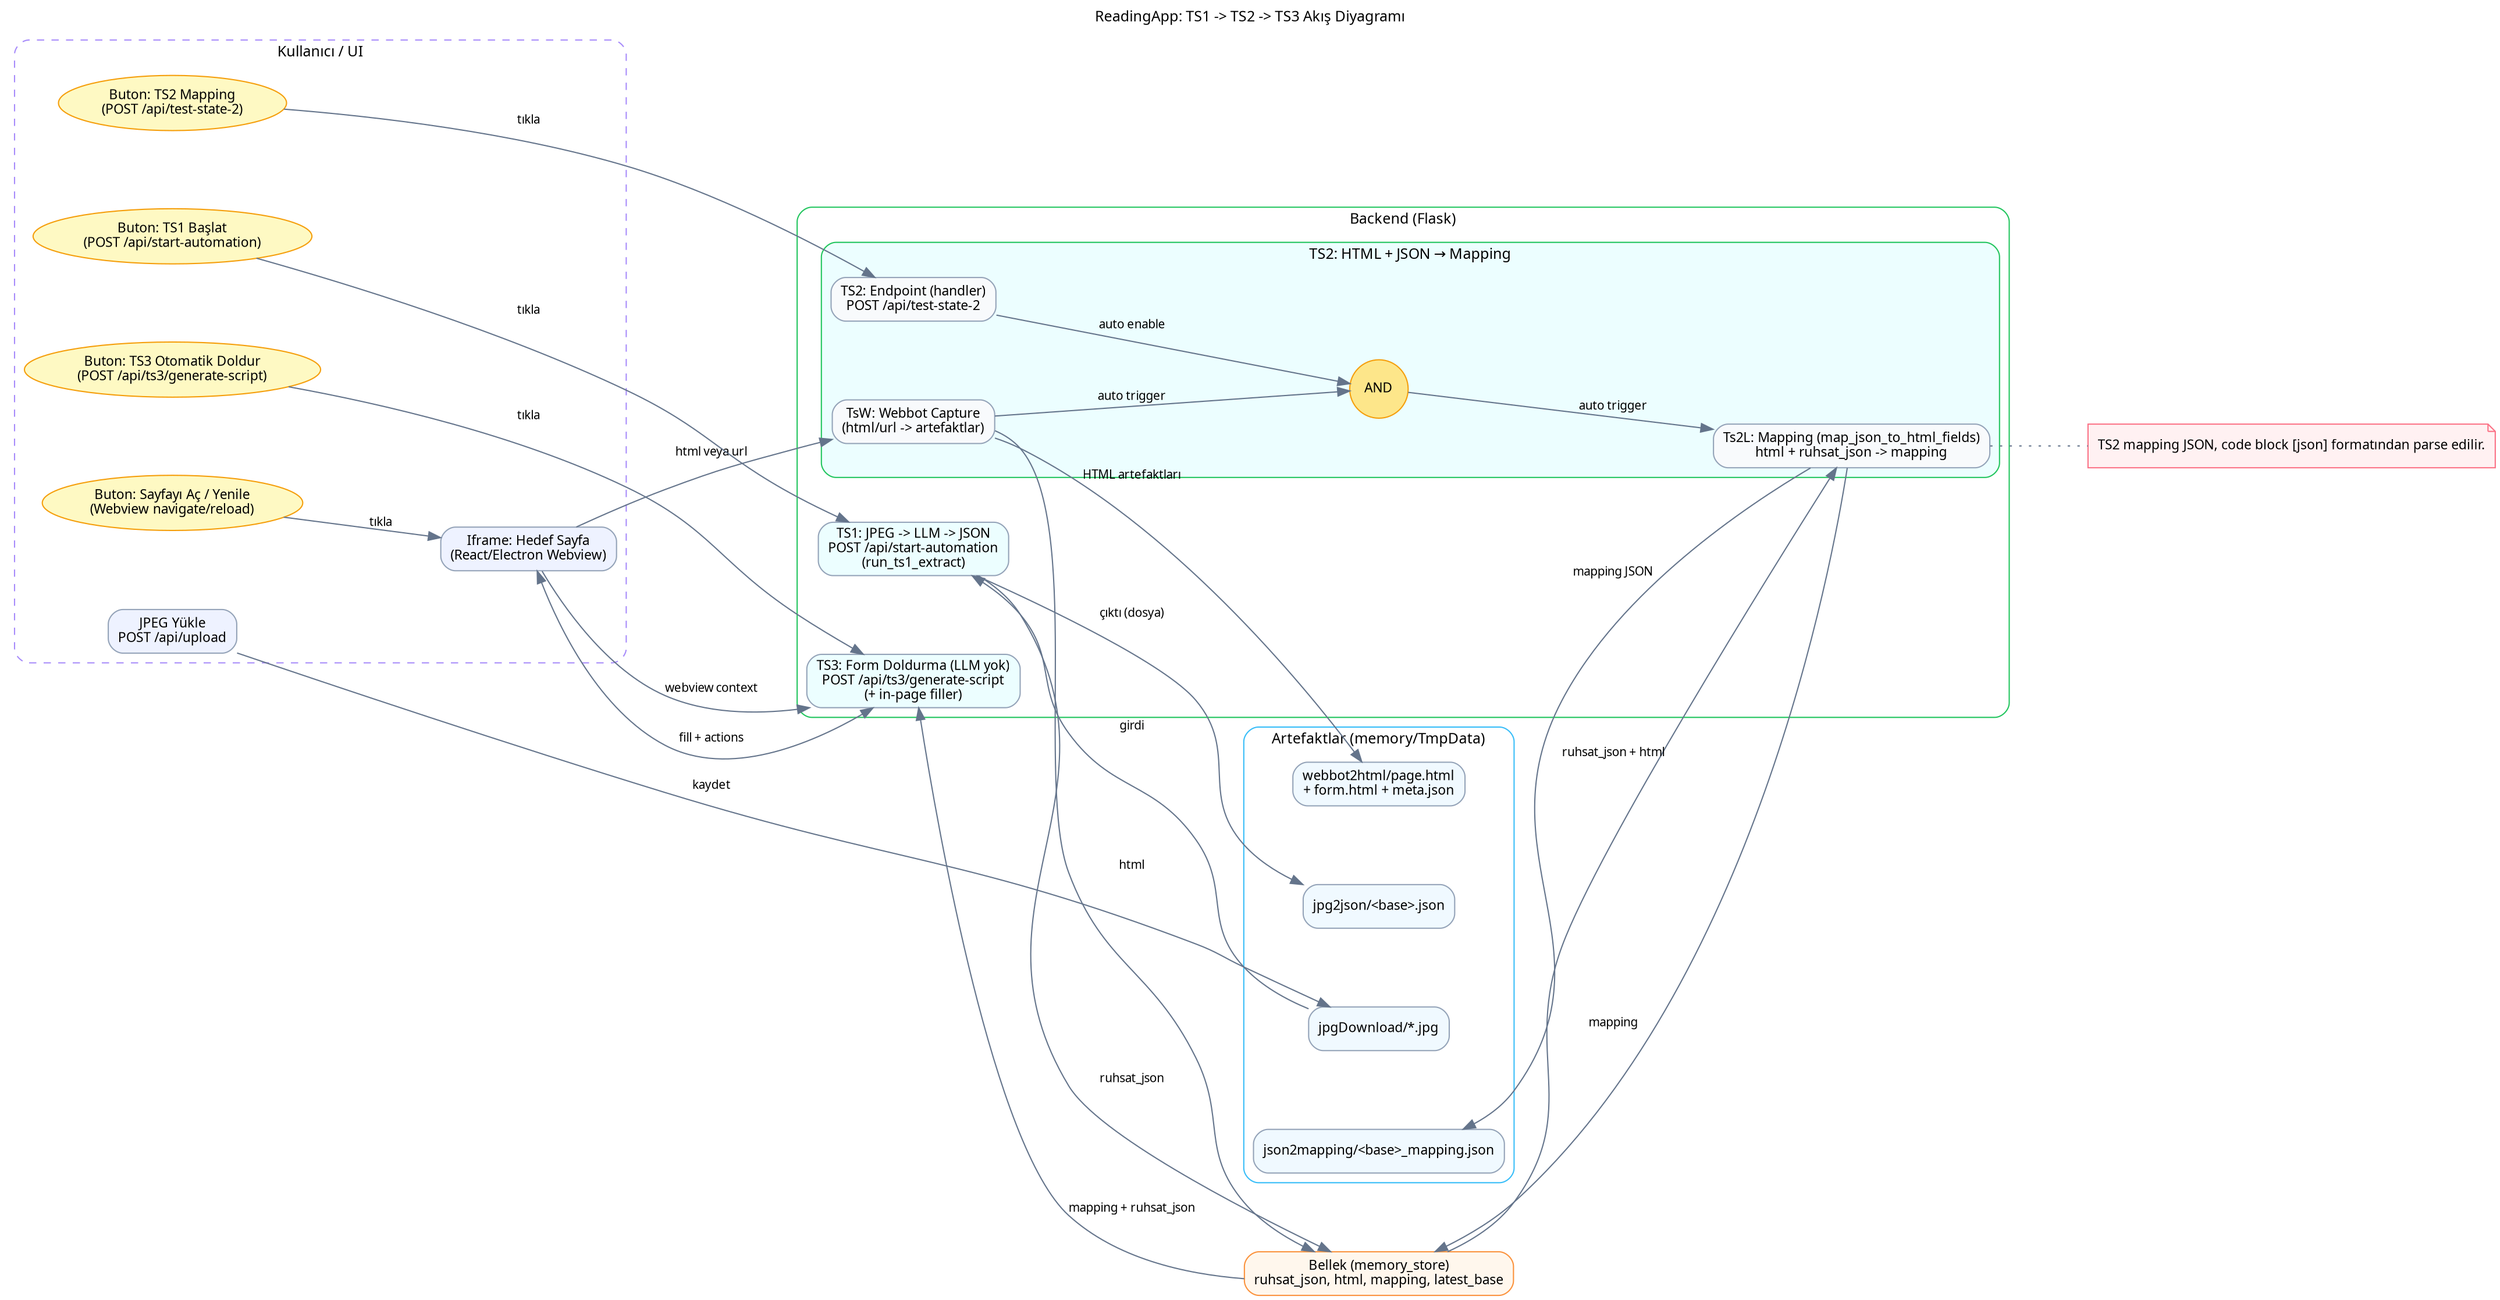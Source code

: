 digraph TS_Flow {
  rankdir=LR;
  labelloc=t;
  label="ReadingApp: TS1 -> TS2 -> TS3 Akış Diyagramı";
  fontname="Segoe UI";
  fontsize=12;
  
  /* Daha fazla boşluk için global yerleşim ayarları */
  graph [nodesep=0.9, ranksep=1.1];

  node [shape=box, style="rounded,filled", fillcolor="#f8fafc", color="#94a3b8", fontname="Segoe UI", fontsize=11];
  edge [color="#64748b", fontname="Segoe UI", fontsize=10];

  subgraph cluster_client {
    label="Kullanıcı / UI";
    style="rounded,dashed";
    color="#a78bfa";
    UploadJPEG [label="JPEG Yükle\nPOST /api/upload", shape=box, fillcolor="#eef2ff"];
  Iframe [label="Iframe: Hedef Sayfa\n(React/Electron Webview)", shape=box, fillcolor="#eef2ff"];
  /* Kullanıcı tarafından tıklanan tetikleyici butonlar */
  BtnGo  [label="Buton: Sayfayı Aç / Yenile\n(Webview navigate/reload)", shape=ellipse, fillcolor="#fef9c3", color="#f59e0b"];
  BtnTS1 [label="Buton: TS1 Başlat\n(POST /api/start-automation)", shape=ellipse, fillcolor="#fef9c3", color="#f59e0b"];
  BtnTS2 [label="Buton: TS2 Mapping\n(POST /api/test-state-2)", shape=ellipse, fillcolor="#fef9c3", color="#f59e0b"];
  BtnTS3 [label="Buton: TS3 Otomatik Doldur\n(POST /api/ts3/generate-script)", shape=ellipse, fillcolor="#fef9c3", color="#f59e0b"];
  }

  subgraph cluster_backend {
    label="Backend (Flask)";
    style=rounded;
    color="#22c55e";
  TS1 [label="TS1: JPEG -> LLM -> JSON\nPOST /api/start-automation\n(run_ts1_extract)", fillcolor="#ecfeff"];
  /* TS2 iki aşamalı yapıya ayrıldı: TsW (Webbot) ve Ts2L (Mapping) */
    subgraph cluster_ts2 {
      label="TS2: HTML + JSON → Mapping";
      style="rounded,filled";
      color="#22c55e";
    fillcolor="#ecfeff";
  TS2  [label="TS2: Endpoint (handler)\nPOST /api/test-state-2"];
  GateTS2 [label="AND", shape=circle, fillcolor="#fde68a", style=filled, color="#f59e0b"];
  TsW  [label="TsW: Webbot Capture\n(html/url -> artefaktlar)"];
  Ts2L [label="Ts2L: Mapping (map_json_to_html_fields)\nhtml + ruhsat_json -> mapping"];
      
    }
  TS3 [label="TS3: Form Doldurma (LLM yok)\nPOST /api/ts3/generate-script\n(+ in-page filler)", fillcolor="#ecfeff"];
  }

  subgraph cluster_tmp {
    label="Artefaktlar (memory/TmpData)";
    style=rounded;
    color="#38bdf8";
    JPGDL [label="jpgDownload/*.jpg", fillcolor="#f0f9ff"];
    J2J  [label="jpg2json/<base>.json", fillcolor="#f0f9ff"];
    W2H  [label="webbot2html/page.html\n+ form.html + meta.json", fillcolor="#f0f9ff"];
    J2M  [label="json2mapping/<base>_mapping.json", fillcolor="#f0f9ff"];
  }

  mem [label="Bellek (memory_store)\nruhsat_json, html, mapping, latest_base", shape=box, fillcolor="#fff7ed", color="#fb923c"];

  /* Yerleşim ipucu: UI ve Backend yan yana dursun (basitleştirildi) */

  /* Akış Kenarları */
  UploadJPEG -> JPGDL [label="kaydet"]; 
  JPGDL -> TS1 [label="girdi"];
  TS1 -> J2J  [label="çıktı (dosya)"];
  TS1 -> mem  [label="ruhsat_json"];
  /* Yakınlaştırma için görünmez kenar */
  Iframe -> TS1 [style=invis, weight=100];

  /* TS2 akışı: BtnTS2 -> TS2 -> TsW -> AND -> Ts2L */
  Iframe -> TsW  [label="html veya url"];
  TsW    -> W2H  [label="HTML artefaktları"];
  TsW    -> mem  [label="html"];
  mem    -> Ts2L [label="ruhsat_json + html"];
  Ts2L   -> J2M  [label="mapping JSON"];
  Ts2L   -> mem  [label="mapping"];
  TS2    -> GateTS2  [label="auto enable"];
  TsW    -> GateTS2  [label="auto trigger"];
  GateTS2 -> Ts2L    [label="auto trigger"];

  mem   -> TS3 [label="mapping + ruhsat_json"];
  Iframe -> TS3 [label="webview context"];
  TS3 -> Iframe [label="fill + actions", dir=both];

  /* Kullanıcı butonları tetikleme kenarları */
  BtnGo  -> Iframe [label="tıkla"];
  BtnTS1 -> TS1    [label="tıkla"];
  BtnTS2 -> TS2    [label="tıkla"];
  BtnTS3 -> TS3    [label="tıkla"];

  /* Notlar */
  note1 [label="TS2 mapping JSON, code block [json] formatından parse edilir.", shape=note, fillcolor="#fff1f2", color="#fb7185"];
  Ts2L -> note1 [style=dotted, arrowhead=none];
}
